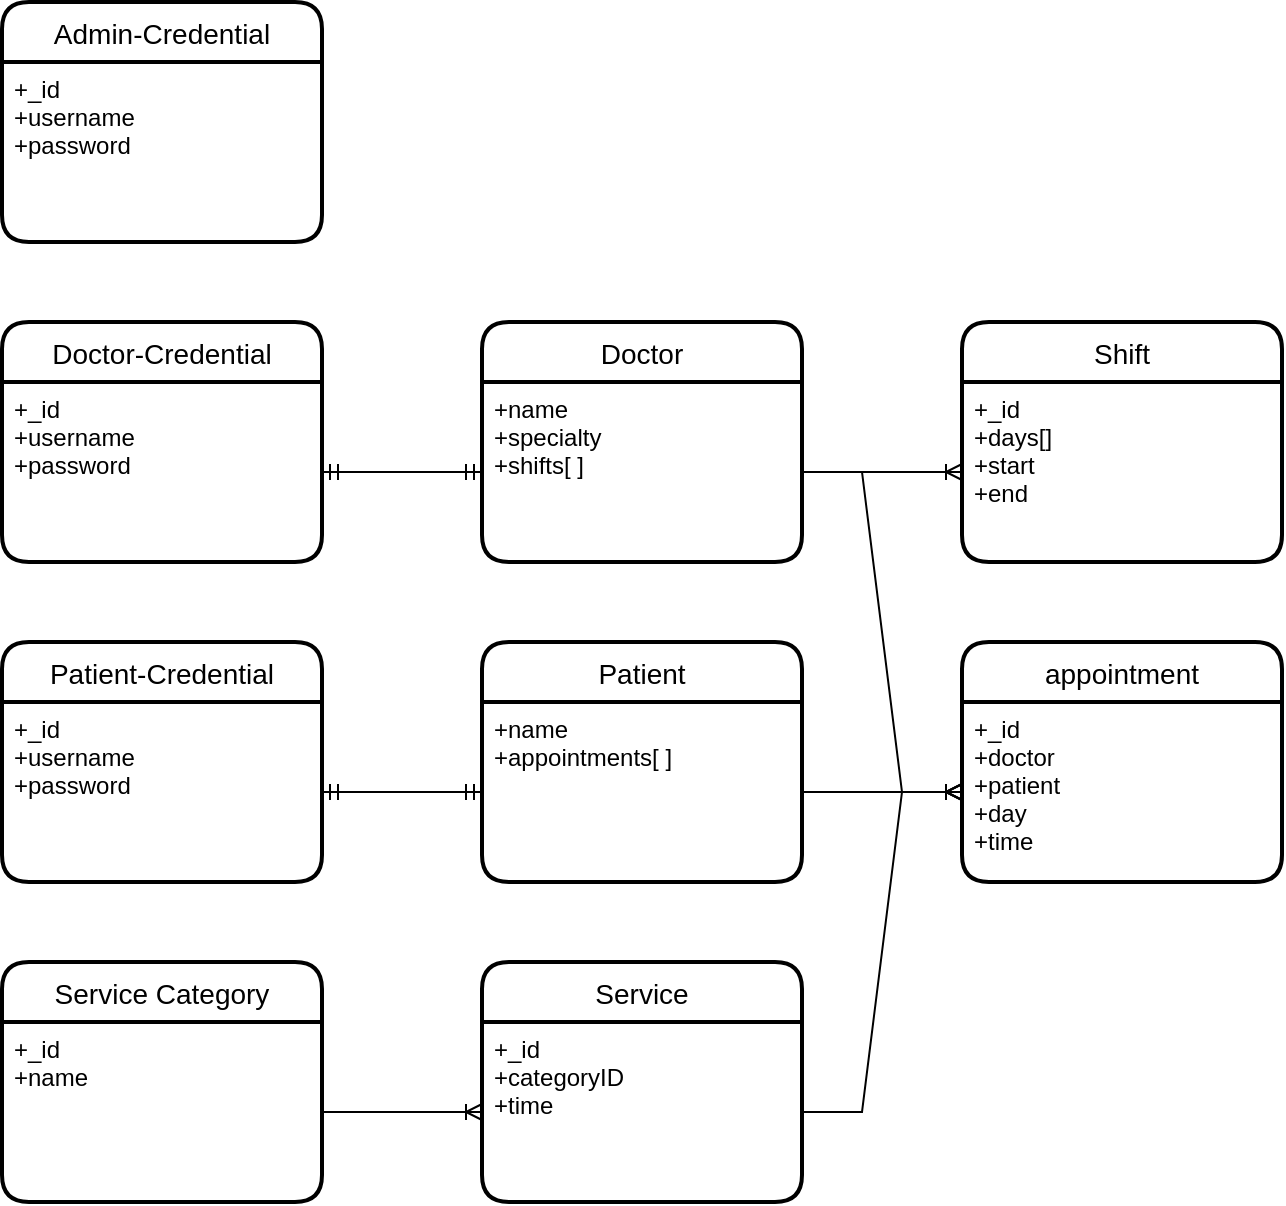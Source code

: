 <mxfile>
    <diagram id="dn_fvUEHUw3yao8NgCPe" name="schema">
        <mxGraphModel dx="658" dy="451" grid="1" gridSize="10" guides="1" tooltips="1" connect="1" arrows="1" fold="1" page="1" pageScale="1" pageWidth="850" pageHeight="1100" math="0" shadow="0">
            <root>
                <mxCell id="G1TqYwYSqkiqv0UsKyad-0"/>
                <mxCell id="G1TqYwYSqkiqv0UsKyad-1" parent="G1TqYwYSqkiqv0UsKyad-0"/>
                <mxCell id="G1TqYwYSqkiqv0UsKyad-2" value="Admin-Credential" style="swimlane;childLayout=stackLayout;horizontal=1;startSize=30;horizontalStack=0;rounded=1;fontSize=14;fontStyle=0;strokeWidth=2;resizeParent=0;resizeLast=1;shadow=0;dashed=0;align=center;" parent="G1TqYwYSqkiqv0UsKyad-1" vertex="1">
                    <mxGeometry x="120" y="80" width="160" height="120" as="geometry"/>
                </mxCell>
                <mxCell id="G1TqYwYSqkiqv0UsKyad-3" value="+_id&#10;+username&#10;+password" style="align=left;strokeColor=none;fillColor=none;spacingLeft=4;fontSize=12;verticalAlign=top;resizable=0;rotatable=0;part=1;" parent="G1TqYwYSqkiqv0UsKyad-2" vertex="1">
                    <mxGeometry y="30" width="160" height="90" as="geometry"/>
                </mxCell>
                <mxCell id="G1TqYwYSqkiqv0UsKyad-4" value="Doctor-Credential" style="swimlane;childLayout=stackLayout;horizontal=1;startSize=30;horizontalStack=0;rounded=1;fontSize=14;fontStyle=0;strokeWidth=2;resizeParent=0;resizeLast=1;shadow=0;dashed=0;align=center;" parent="G1TqYwYSqkiqv0UsKyad-1" vertex="1">
                    <mxGeometry x="120" y="240" width="160" height="120" as="geometry"/>
                </mxCell>
                <mxCell id="G1TqYwYSqkiqv0UsKyad-5" value="+_id&#10;+username&#10;+password" style="align=left;strokeColor=none;fillColor=none;spacingLeft=4;fontSize=12;verticalAlign=top;resizable=0;rotatable=0;part=1;" parent="G1TqYwYSqkiqv0UsKyad-4" vertex="1">
                    <mxGeometry y="30" width="160" height="90" as="geometry"/>
                </mxCell>
                <mxCell id="G1TqYwYSqkiqv0UsKyad-6" value="Patient-Credential" style="swimlane;childLayout=stackLayout;horizontal=1;startSize=30;horizontalStack=0;rounded=1;fontSize=14;fontStyle=0;strokeWidth=2;resizeParent=0;resizeLast=1;shadow=0;dashed=0;align=center;" parent="G1TqYwYSqkiqv0UsKyad-1" vertex="1">
                    <mxGeometry x="120" y="400" width="160" height="120" as="geometry"/>
                </mxCell>
                <mxCell id="G1TqYwYSqkiqv0UsKyad-7" value="+_id&#10;+username&#10;+password" style="align=left;strokeColor=none;fillColor=none;spacingLeft=4;fontSize=12;verticalAlign=top;resizable=0;rotatable=0;part=1;" parent="G1TqYwYSqkiqv0UsKyad-6" vertex="1">
                    <mxGeometry y="30" width="160" height="90" as="geometry"/>
                </mxCell>
                <mxCell id="G1TqYwYSqkiqv0UsKyad-8" value="Doctor" style="swimlane;childLayout=stackLayout;horizontal=1;startSize=30;horizontalStack=0;rounded=1;fontSize=14;fontStyle=0;strokeWidth=2;resizeParent=0;resizeLast=1;shadow=0;dashed=0;align=center;" parent="G1TqYwYSqkiqv0UsKyad-1" vertex="1">
                    <mxGeometry x="360" y="240" width="160" height="120" as="geometry"/>
                </mxCell>
                <mxCell id="G1TqYwYSqkiqv0UsKyad-9" value="+name&#10;+specialty&#10;+shifts[ ]" style="align=left;strokeColor=none;fillColor=none;spacingLeft=4;fontSize=12;verticalAlign=top;resizable=0;rotatable=0;part=1;" parent="G1TqYwYSqkiqv0UsKyad-8" vertex="1">
                    <mxGeometry y="30" width="160" height="90" as="geometry"/>
                </mxCell>
                <mxCell id="G1TqYwYSqkiqv0UsKyad-10" value="Patient" style="swimlane;childLayout=stackLayout;horizontal=1;startSize=30;horizontalStack=0;rounded=1;fontSize=14;fontStyle=0;strokeWidth=2;resizeParent=0;resizeLast=1;shadow=0;dashed=0;align=center;" parent="G1TqYwYSqkiqv0UsKyad-1" vertex="1">
                    <mxGeometry x="360" y="400" width="160" height="120" as="geometry"/>
                </mxCell>
                <mxCell id="G1TqYwYSqkiqv0UsKyad-11" value="+name&#10;+appointments[ ]" style="align=left;strokeColor=none;fillColor=none;spacingLeft=4;fontSize=12;verticalAlign=top;resizable=0;rotatable=0;part=1;" parent="G1TqYwYSqkiqv0UsKyad-10" vertex="1">
                    <mxGeometry y="30" width="160" height="90" as="geometry"/>
                </mxCell>
                <mxCell id="G1TqYwYSqkiqv0UsKyad-12" value="Shift" style="swimlane;childLayout=stackLayout;horizontal=1;startSize=30;horizontalStack=0;rounded=1;fontSize=14;fontStyle=0;strokeWidth=2;resizeParent=0;resizeLast=1;shadow=0;dashed=0;align=center;" parent="G1TqYwYSqkiqv0UsKyad-1" vertex="1">
                    <mxGeometry x="600" y="240" width="160" height="120" as="geometry"/>
                </mxCell>
                <mxCell id="G1TqYwYSqkiqv0UsKyad-13" value="+_id&#10;+days[]&#10;+start&#10;+end" style="align=left;strokeColor=none;fillColor=none;spacingLeft=4;fontSize=12;verticalAlign=top;resizable=0;rotatable=0;part=1;" parent="G1TqYwYSqkiqv0UsKyad-12" vertex="1">
                    <mxGeometry y="30" width="160" height="90" as="geometry"/>
                </mxCell>
                <mxCell id="G1TqYwYSqkiqv0UsKyad-14" value="" style="edgeStyle=entityRelationEdgeStyle;fontSize=12;html=1;endArrow=ERmandOne;startArrow=ERmandOne;rounded=0;exitX=1;exitY=0.5;exitDx=0;exitDy=0;entryX=0;entryY=0.5;entryDx=0;entryDy=0;" parent="G1TqYwYSqkiqv0UsKyad-1" source="G1TqYwYSqkiqv0UsKyad-5" target="G1TqYwYSqkiqv0UsKyad-9" edge="1">
                    <mxGeometry width="100" height="100" relative="1" as="geometry">
                        <mxPoint x="370" y="340" as="sourcePoint"/>
                        <mxPoint x="470" y="240" as="targetPoint"/>
                    </mxGeometry>
                </mxCell>
                <mxCell id="G1TqYwYSqkiqv0UsKyad-15" value="" style="edgeStyle=entityRelationEdgeStyle;fontSize=12;html=1;endArrow=ERoneToMany;rounded=0;exitX=1;exitY=0.5;exitDx=0;exitDy=0;entryX=0;entryY=0.5;entryDx=0;entryDy=0;" parent="G1TqYwYSqkiqv0UsKyad-1" source="G1TqYwYSqkiqv0UsKyad-9" target="G1TqYwYSqkiqv0UsKyad-13" edge="1">
                    <mxGeometry width="100" height="100" relative="1" as="geometry">
                        <mxPoint x="370" y="340" as="sourcePoint"/>
                        <mxPoint x="470" y="240" as="targetPoint"/>
                    </mxGeometry>
                </mxCell>
                <mxCell id="G1TqYwYSqkiqv0UsKyad-16" value="" style="edgeStyle=entityRelationEdgeStyle;fontSize=12;html=1;endArrow=ERmandOne;startArrow=ERmandOne;rounded=0;exitX=1;exitY=0.5;exitDx=0;exitDy=0;entryX=0;entryY=0.5;entryDx=0;entryDy=0;" parent="G1TqYwYSqkiqv0UsKyad-1" source="G1TqYwYSqkiqv0UsKyad-7" target="G1TqYwYSqkiqv0UsKyad-11" edge="1">
                    <mxGeometry width="100" height="100" relative="1" as="geometry">
                        <mxPoint x="290" y="325" as="sourcePoint"/>
                        <mxPoint x="370" y="325" as="targetPoint"/>
                    </mxGeometry>
                </mxCell>
                <mxCell id="G1TqYwYSqkiqv0UsKyad-17" value="appointment" style="swimlane;childLayout=stackLayout;horizontal=1;startSize=30;horizontalStack=0;rounded=1;fontSize=14;fontStyle=0;strokeWidth=2;resizeParent=0;resizeLast=1;shadow=0;dashed=0;align=center;" parent="G1TqYwYSqkiqv0UsKyad-1" vertex="1">
                    <mxGeometry x="600" y="400" width="160" height="120" as="geometry"/>
                </mxCell>
                <mxCell id="G1TqYwYSqkiqv0UsKyad-18" value="+_id&#10;+doctor&#10;+patient&#10;+day&#10;+time" style="align=left;strokeColor=none;fillColor=none;spacingLeft=4;fontSize=12;verticalAlign=top;resizable=0;rotatable=0;part=1;" parent="G1TqYwYSqkiqv0UsKyad-17" vertex="1">
                    <mxGeometry y="30" width="160" height="90" as="geometry"/>
                </mxCell>
                <mxCell id="G1TqYwYSqkiqv0UsKyad-19" value="" style="edgeStyle=entityRelationEdgeStyle;fontSize=12;html=1;endArrow=ERoneToMany;rounded=0;exitX=1;exitY=0.5;exitDx=0;exitDy=0;entryX=0;entryY=0.5;entryDx=0;entryDy=0;" parent="G1TqYwYSqkiqv0UsKyad-1" source="G1TqYwYSqkiqv0UsKyad-11" target="G1TqYwYSqkiqv0UsKyad-18" edge="1">
                    <mxGeometry width="100" height="100" relative="1" as="geometry">
                        <mxPoint x="530" y="325" as="sourcePoint"/>
                        <mxPoint x="610" y="325" as="targetPoint"/>
                    </mxGeometry>
                </mxCell>
                <mxCell id="G1TqYwYSqkiqv0UsKyad-20" value="" style="edgeStyle=entityRelationEdgeStyle;fontSize=12;html=1;endArrow=ERoneToMany;rounded=0;exitX=1;exitY=0.5;exitDx=0;exitDy=0;entryX=0;entryY=0.5;entryDx=0;entryDy=0;" parent="G1TqYwYSqkiqv0UsKyad-1" source="G1TqYwYSqkiqv0UsKyad-9" target="G1TqYwYSqkiqv0UsKyad-18" edge="1">
                    <mxGeometry width="100" height="100" relative="1" as="geometry">
                        <mxPoint x="540" y="335" as="sourcePoint"/>
                        <mxPoint x="620" y="335" as="targetPoint"/>
                    </mxGeometry>
                </mxCell>
                <mxCell id="G1TqYwYSqkiqv0UsKyad-21" value="Service Category" style="swimlane;childLayout=stackLayout;horizontal=1;startSize=30;horizontalStack=0;rounded=1;fontSize=14;fontStyle=0;strokeWidth=2;resizeParent=0;resizeLast=1;shadow=0;dashed=0;align=center;" parent="G1TqYwYSqkiqv0UsKyad-1" vertex="1">
                    <mxGeometry x="120" y="560" width="160" height="120" as="geometry"/>
                </mxCell>
                <mxCell id="G1TqYwYSqkiqv0UsKyad-22" value="+_id&#10;+name" style="align=left;strokeColor=none;fillColor=none;spacingLeft=4;fontSize=12;verticalAlign=top;resizable=0;rotatable=0;part=1;" parent="G1TqYwYSqkiqv0UsKyad-21" vertex="1">
                    <mxGeometry y="30" width="160" height="90" as="geometry"/>
                </mxCell>
                <mxCell id="G1TqYwYSqkiqv0UsKyad-23" value="Service" style="swimlane;childLayout=stackLayout;horizontal=1;startSize=30;horizontalStack=0;rounded=1;fontSize=14;fontStyle=0;strokeWidth=2;resizeParent=0;resizeLast=1;shadow=0;dashed=0;align=center;" parent="G1TqYwYSqkiqv0UsKyad-1" vertex="1">
                    <mxGeometry x="360" y="560" width="160" height="120" as="geometry"/>
                </mxCell>
                <mxCell id="G1TqYwYSqkiqv0UsKyad-24" value="+_id&#10;+categoryID&#10;+time" style="align=left;strokeColor=none;fillColor=none;spacingLeft=4;fontSize=12;verticalAlign=top;resizable=0;rotatable=0;part=1;" parent="G1TqYwYSqkiqv0UsKyad-23" vertex="1">
                    <mxGeometry y="30" width="160" height="90" as="geometry"/>
                </mxCell>
                <mxCell id="G1TqYwYSqkiqv0UsKyad-25" value="" style="edgeStyle=entityRelationEdgeStyle;fontSize=12;html=1;endArrow=ERoneToMany;rounded=0;exitX=1;exitY=0.5;exitDx=0;exitDy=0;entryX=0;entryY=0.5;entryDx=0;entryDy=0;" parent="G1TqYwYSqkiqv0UsKyad-1" source="G1TqYwYSqkiqv0UsKyad-22" target="G1TqYwYSqkiqv0UsKyad-24" edge="1">
                    <mxGeometry width="100" height="100" relative="1" as="geometry">
                        <mxPoint x="530" y="485" as="sourcePoint"/>
                        <mxPoint x="610" y="485" as="targetPoint"/>
                    </mxGeometry>
                </mxCell>
                <mxCell id="G1TqYwYSqkiqv0UsKyad-26" value="" style="edgeStyle=entityRelationEdgeStyle;fontSize=12;html=1;endArrow=ERoneToMany;rounded=0;exitX=1;exitY=0.5;exitDx=0;exitDy=0;entryX=0;entryY=0.5;entryDx=0;entryDy=0;" parent="G1TqYwYSqkiqv0UsKyad-1" source="G1TqYwYSqkiqv0UsKyad-24" target="G1TqYwYSqkiqv0UsKyad-18" edge="1">
                    <mxGeometry width="100" height="100" relative="1" as="geometry">
                        <mxPoint x="290" y="645" as="sourcePoint"/>
                        <mxPoint x="370" y="645" as="targetPoint"/>
                    </mxGeometry>
                </mxCell>
            </root>
        </mxGraphModel>
    </diagram>
</mxfile>
